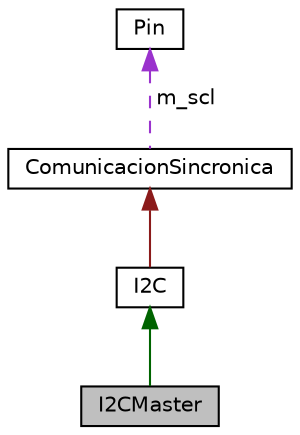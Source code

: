 digraph "I2CMaster"
{
 // LATEX_PDF_SIZE
  edge [fontname="Helvetica",fontsize="10",labelfontname="Helvetica",labelfontsize="10"];
  node [fontname="Helvetica",fontsize="10",shape=record];
  Node1 [label="I2CMaster",height=0.2,width=0.4,color="black", fillcolor="grey75", style="filled", fontcolor="black",tooltip="Clase del objeto I2CMaster El objeto I2CMaster genera una comunicación tipo master de I2C utilizando ..."];
  Node2 -> Node1 [dir="back",color="darkgreen",fontsize="10",style="solid"];
  Node2 [label="I2C",height=0.2,width=0.4,color="black", fillcolor="white", style="filled",URL="$class_i2_c.html",tooltip="Clase del objeto I2C El objeto uart genera una comunicación asincrónica de tipo UART."];
  Node3 -> Node2 [dir="back",color="firebrick4",fontsize="10",style="solid"];
  Node3 [label="ComunicacionSincronica",height=0.2,width=0.4,color="black", fillcolor="white", style="filled",URL="$class_comunicacion_sincronica.html",tooltip="Clase del objeto ComunicacionAsincronica Clase abstracta pura para la generación de comunicaciones si..."];
  Node4 -> Node3 [dir="back",color="darkorchid3",fontsize="10",style="dashed",label=" m_scl" ];
  Node4 [label="Pin",height=0.2,width=0.4,color="black", fillcolor="white", style="filled",URL="$class_pin.html",tooltip="Clase del objeto Pin."];
}
